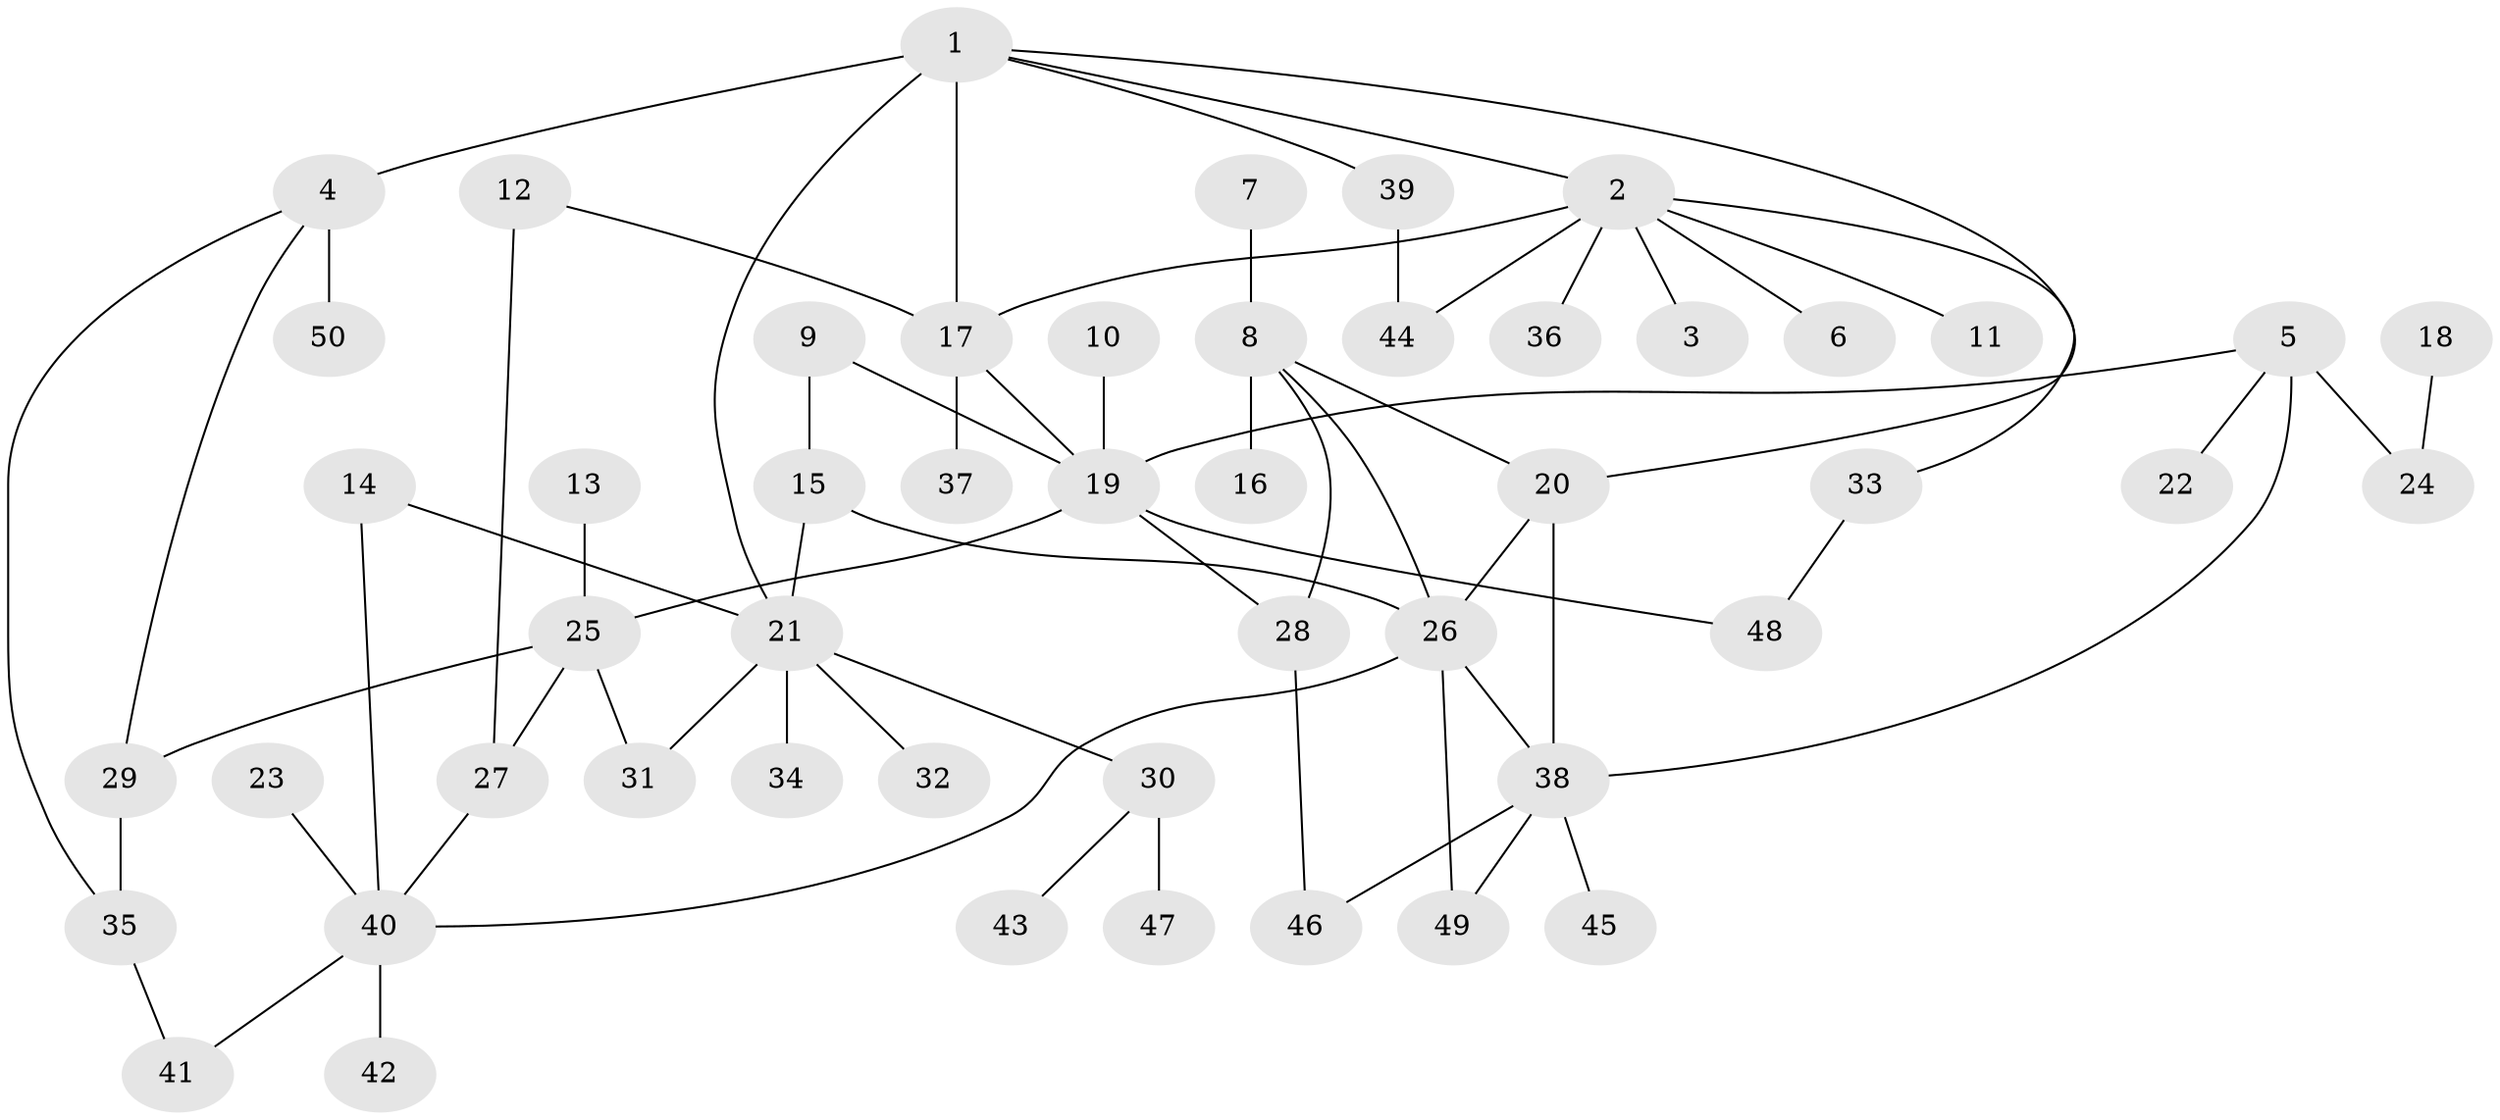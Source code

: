 // original degree distribution, {4: 0.09, 6: 0.05, 3: 0.17, 5: 0.02, 1: 0.33, 7: 0.02, 2: 0.32}
// Generated by graph-tools (version 1.1) at 2025/49/03/09/25 03:49:19]
// undirected, 50 vertices, 67 edges
graph export_dot {
graph [start="1"]
  node [color=gray90,style=filled];
  1;
  2;
  3;
  4;
  5;
  6;
  7;
  8;
  9;
  10;
  11;
  12;
  13;
  14;
  15;
  16;
  17;
  18;
  19;
  20;
  21;
  22;
  23;
  24;
  25;
  26;
  27;
  28;
  29;
  30;
  31;
  32;
  33;
  34;
  35;
  36;
  37;
  38;
  39;
  40;
  41;
  42;
  43;
  44;
  45;
  46;
  47;
  48;
  49;
  50;
  1 -- 2 [weight=1.0];
  1 -- 4 [weight=2.0];
  1 -- 17 [weight=1.0];
  1 -- 20 [weight=1.0];
  1 -- 21 [weight=1.0];
  1 -- 39 [weight=1.0];
  2 -- 3 [weight=1.0];
  2 -- 6 [weight=1.0];
  2 -- 11 [weight=1.0];
  2 -- 17 [weight=1.0];
  2 -- 33 [weight=1.0];
  2 -- 36 [weight=1.0];
  2 -- 44 [weight=1.0];
  4 -- 29 [weight=1.0];
  4 -- 35 [weight=1.0];
  4 -- 50 [weight=1.0];
  5 -- 19 [weight=1.0];
  5 -- 22 [weight=1.0];
  5 -- 24 [weight=1.0];
  5 -- 38 [weight=1.0];
  7 -- 8 [weight=1.0];
  8 -- 16 [weight=1.0];
  8 -- 20 [weight=1.0];
  8 -- 26 [weight=1.0];
  8 -- 28 [weight=1.0];
  9 -- 15 [weight=1.0];
  9 -- 19 [weight=1.0];
  10 -- 19 [weight=1.0];
  12 -- 17 [weight=1.0];
  12 -- 27 [weight=1.0];
  13 -- 25 [weight=1.0];
  14 -- 21 [weight=1.0];
  14 -- 40 [weight=1.0];
  15 -- 21 [weight=1.0];
  15 -- 26 [weight=1.0];
  17 -- 19 [weight=1.0];
  17 -- 37 [weight=1.0];
  18 -- 24 [weight=1.0];
  19 -- 25 [weight=1.0];
  19 -- 28 [weight=1.0];
  19 -- 48 [weight=1.0];
  20 -- 26 [weight=1.0];
  20 -- 38 [weight=1.0];
  21 -- 30 [weight=1.0];
  21 -- 31 [weight=1.0];
  21 -- 32 [weight=1.0];
  21 -- 34 [weight=1.0];
  23 -- 40 [weight=1.0];
  25 -- 27 [weight=1.0];
  25 -- 29 [weight=1.0];
  25 -- 31 [weight=1.0];
  26 -- 38 [weight=1.0];
  26 -- 40 [weight=1.0];
  26 -- 49 [weight=1.0];
  27 -- 40 [weight=1.0];
  28 -- 46 [weight=1.0];
  29 -- 35 [weight=1.0];
  30 -- 43 [weight=1.0];
  30 -- 47 [weight=1.0];
  33 -- 48 [weight=1.0];
  35 -- 41 [weight=1.0];
  38 -- 45 [weight=1.0];
  38 -- 46 [weight=1.0];
  38 -- 49 [weight=1.0];
  39 -- 44 [weight=1.0];
  40 -- 41 [weight=1.0];
  40 -- 42 [weight=1.0];
}
